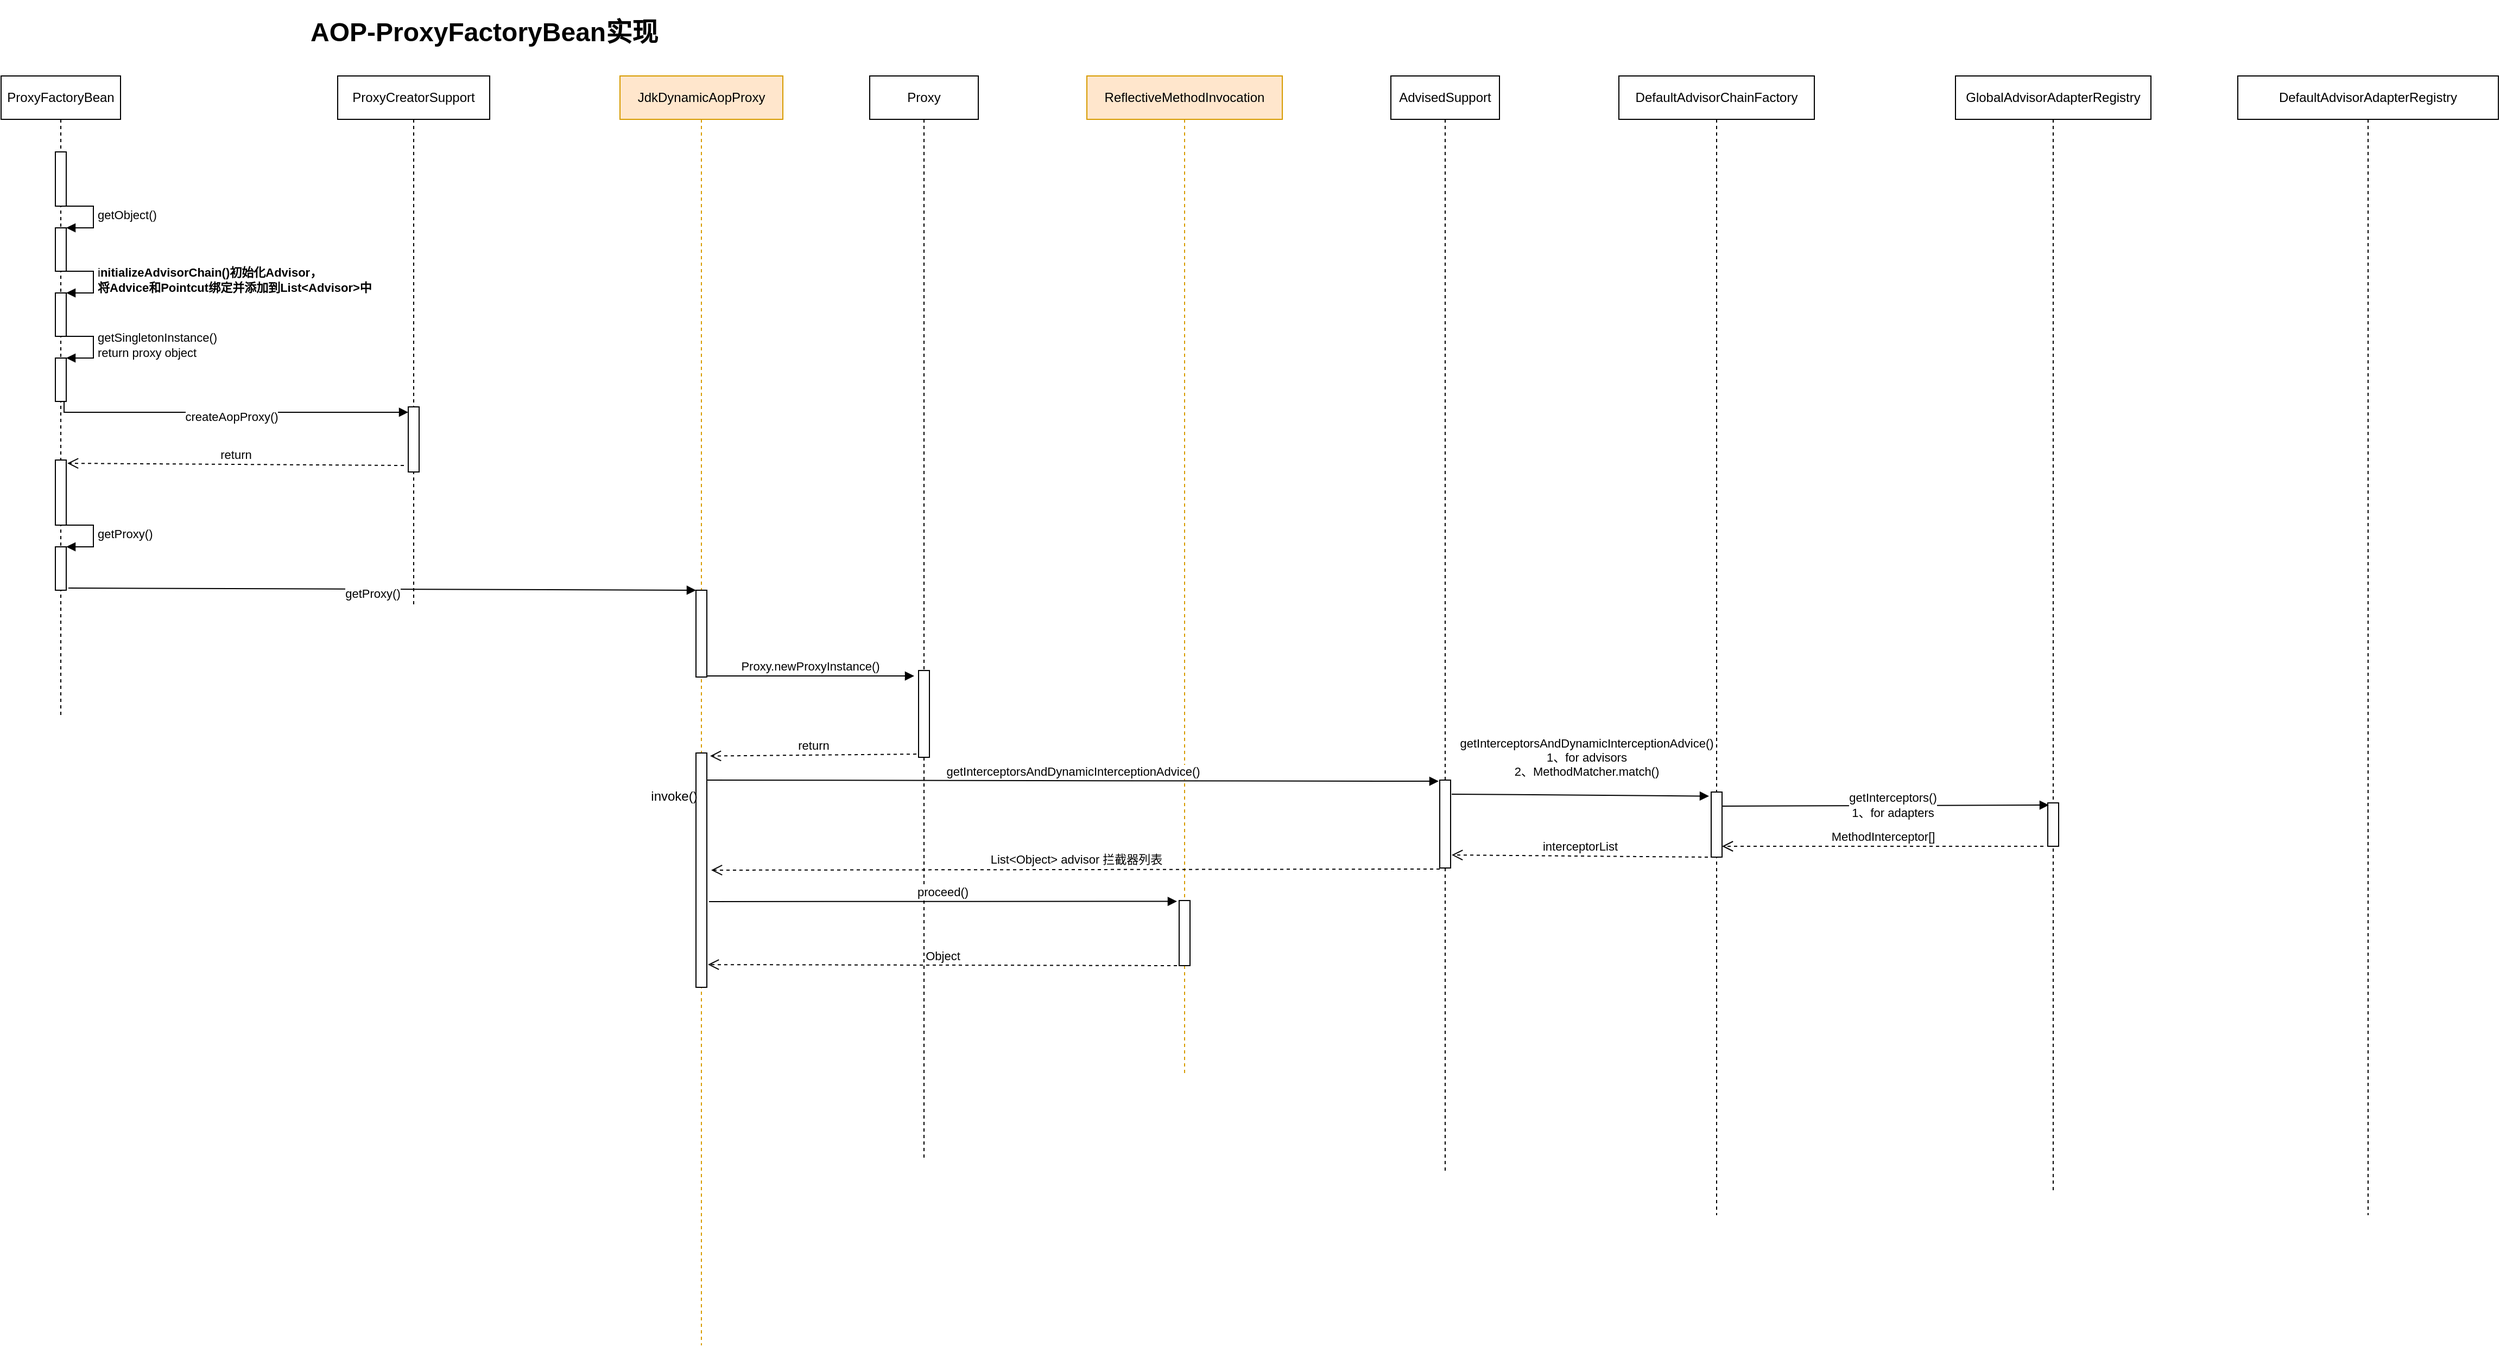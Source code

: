 <mxfile version="15.8.7" type="device" pages="5"><diagram id="RDEm2YxTnzNphb5fpSJT" name="AOP-ProxyFactoryBean实现"><mxGraphModel dx="946" dy="625" grid="1" gridSize="10" guides="1" tooltips="1" connect="1" arrows="1" fold="1" page="1" pageScale="1" pageWidth="827" pageHeight="1169" math="0" shadow="0"><root><mxCell id="0"/><mxCell id="1" parent="0"/><mxCell id="XSopaxBWkVZX8JmpCzsU-1" value="ProxyFactoryBean" style="shape=umlLifeline;perimeter=lifelinePerimeter;whiteSpace=wrap;html=1;container=1;collapsible=0;recursiveResize=0;outlineConnect=0;" vertex="1" parent="1"><mxGeometry x="40" y="70" width="110" height="590" as="geometry"/></mxCell><mxCell id="XSopaxBWkVZX8JmpCzsU-2" value="" style="html=1;points=[];perimeter=orthogonalPerimeter;" vertex="1" parent="XSopaxBWkVZX8JmpCzsU-1"><mxGeometry x="50" y="70" width="10" height="50" as="geometry"/></mxCell><mxCell id="XSopaxBWkVZX8JmpCzsU-3" value="" style="html=1;points=[];perimeter=orthogonalPerimeter;" vertex="1" parent="XSopaxBWkVZX8JmpCzsU-1"><mxGeometry x="50" y="140" width="10" height="40" as="geometry"/></mxCell><mxCell id="XSopaxBWkVZX8JmpCzsU-4" value="getObject()" style="edgeStyle=orthogonalEdgeStyle;html=1;align=left;spacingLeft=2;endArrow=block;rounded=0;entryX=1;entryY=0;" edge="1" parent="XSopaxBWkVZX8JmpCzsU-1" target="XSopaxBWkVZX8JmpCzsU-3"><mxGeometry relative="1" as="geometry"><mxPoint x="55" y="120" as="sourcePoint"/><Array as="points"><mxPoint x="85" y="120"/></Array></mxGeometry></mxCell><mxCell id="XSopaxBWkVZX8JmpCzsU-5" value="" style="html=1;points=[];perimeter=orthogonalPerimeter;" vertex="1" parent="XSopaxBWkVZX8JmpCzsU-1"><mxGeometry x="50" y="200" width="10" height="40" as="geometry"/></mxCell><mxCell id="XSopaxBWkVZX8JmpCzsU-6" value="i&lt;b&gt;nitializeAdvisorChain()初始化Advisor，&lt;br&gt;将Advice和Pointcut绑定并添加到List&amp;lt;Advisor&amp;gt;中&lt;/b&gt;" style="edgeStyle=orthogonalEdgeStyle;html=1;align=left;spacingLeft=2;endArrow=block;rounded=0;entryX=1;entryY=0;" edge="1" parent="XSopaxBWkVZX8JmpCzsU-1" target="XSopaxBWkVZX8JmpCzsU-5"><mxGeometry relative="1" as="geometry"><mxPoint x="55" y="180" as="sourcePoint"/><Array as="points"><mxPoint x="85" y="180"/></Array></mxGeometry></mxCell><mxCell id="XSopaxBWkVZX8JmpCzsU-7" value="" style="html=1;points=[];perimeter=orthogonalPerimeter;" vertex="1" parent="XSopaxBWkVZX8JmpCzsU-1"><mxGeometry x="50" y="260" width="10" height="40" as="geometry"/></mxCell><mxCell id="XSopaxBWkVZX8JmpCzsU-8" value="getSingletonInstance()&lt;br&gt;return proxy object" style="edgeStyle=orthogonalEdgeStyle;html=1;align=left;spacingLeft=2;endArrow=block;rounded=0;entryX=1;entryY=0;" edge="1" parent="XSopaxBWkVZX8JmpCzsU-1" target="XSopaxBWkVZX8JmpCzsU-7"><mxGeometry relative="1" as="geometry"><mxPoint x="55" y="240" as="sourcePoint"/><Array as="points"><mxPoint x="85" y="240"/></Array></mxGeometry></mxCell><mxCell id="XSopaxBWkVZX8JmpCzsU-9" value="" style="html=1;points=[];perimeter=orthogonalPerimeter;" vertex="1" parent="XSopaxBWkVZX8JmpCzsU-1"><mxGeometry x="50" y="354" width="10" height="60" as="geometry"/></mxCell><mxCell id="XSopaxBWkVZX8JmpCzsU-10" value="" style="html=1;points=[];perimeter=orthogonalPerimeter;" vertex="1" parent="XSopaxBWkVZX8JmpCzsU-1"><mxGeometry x="50" y="434" width="10" height="40" as="geometry"/></mxCell><mxCell id="XSopaxBWkVZX8JmpCzsU-11" value="getProxy()" style="edgeStyle=orthogonalEdgeStyle;html=1;align=left;spacingLeft=2;endArrow=block;rounded=0;entryX=1;entryY=0;" edge="1" parent="XSopaxBWkVZX8JmpCzsU-1" target="XSopaxBWkVZX8JmpCzsU-10"><mxGeometry relative="1" as="geometry"><mxPoint x="55" y="414" as="sourcePoint"/><Array as="points"><mxPoint x="85" y="414"/></Array></mxGeometry></mxCell><mxCell id="XSopaxBWkVZX8JmpCzsU-12" value="ProxyCreatorSupport" style="shape=umlLifeline;perimeter=lifelinePerimeter;whiteSpace=wrap;html=1;container=1;collapsible=0;recursiveResize=0;outlineConnect=0;" vertex="1" parent="1"><mxGeometry x="350" y="70" width="140" height="490" as="geometry"/></mxCell><mxCell id="XSopaxBWkVZX8JmpCzsU-13" value="" style="html=1;points=[];perimeter=orthogonalPerimeter;" vertex="1" parent="XSopaxBWkVZX8JmpCzsU-12"><mxGeometry x="65" y="305" width="10" height="60" as="geometry"/></mxCell><mxCell id="XSopaxBWkVZX8JmpCzsU-14" value="" style="endArrow=block;endFill=1;html=1;edgeStyle=orthogonalEdgeStyle;align=left;verticalAlign=top;rounded=0;exitX=0.8;exitY=1;exitDx=0;exitDy=0;exitPerimeter=0;entryX=0;entryY=0.083;entryDx=0;entryDy=0;entryPerimeter=0;" edge="1" parent="1" source="XSopaxBWkVZX8JmpCzsU-7" target="XSopaxBWkVZX8JmpCzsU-13"><mxGeometry x="-1" relative="1" as="geometry"><mxPoint x="150" y="370" as="sourcePoint"/><mxPoint x="310" y="370" as="targetPoint"/></mxGeometry></mxCell><mxCell id="XSopaxBWkVZX8JmpCzsU-15" value="createAopProxy()" style="edgeLabel;html=1;align=center;verticalAlign=middle;resizable=0;points=[];" vertex="1" connectable="0" parent="XSopaxBWkVZX8JmpCzsU-14"><mxGeometry x="0.003" y="-4" relative="1" as="geometry"><mxPoint as="offset"/></mxGeometry></mxCell><mxCell id="XSopaxBWkVZX8JmpCzsU-16" value="return" style="html=1;verticalAlign=bottom;endArrow=open;dashed=1;endSize=8;rounded=0;exitX=-0.4;exitY=0.9;exitDx=0;exitDy=0;exitPerimeter=0;entryX=1.1;entryY=0.05;entryDx=0;entryDy=0;entryPerimeter=0;" edge="1" parent="1" source="XSopaxBWkVZX8JmpCzsU-13" target="XSopaxBWkVZX8JmpCzsU-9"><mxGeometry relative="1" as="geometry"><mxPoint x="370" y="430" as="sourcePoint"/><mxPoint x="290" y="430" as="targetPoint"/></mxGeometry></mxCell><mxCell id="XSopaxBWkVZX8JmpCzsU-17" value="JdkDynamicAopProxy" style="shape=umlLifeline;perimeter=lifelinePerimeter;whiteSpace=wrap;html=1;container=1;collapsible=0;recursiveResize=0;outlineConnect=0;fillColor=#ffe6cc;strokeColor=#d79b00;" vertex="1" parent="1"><mxGeometry x="610" y="70" width="150" height="1170" as="geometry"/></mxCell><mxCell id="XSopaxBWkVZX8JmpCzsU-18" value="" style="html=1;points=[];perimeter=orthogonalPerimeter;" vertex="1" parent="XSopaxBWkVZX8JmpCzsU-17"><mxGeometry x="70" y="474" width="10" height="80" as="geometry"/></mxCell><mxCell id="XSopaxBWkVZX8JmpCzsU-19" value="Proxy.newProxyInstance()" style="html=1;verticalAlign=bottom;endArrow=block;rounded=0;startArrow=none;startFill=0;entryX=-0.4;entryY=0.063;entryDx=0;entryDy=0;entryPerimeter=0;" edge="1" parent="XSopaxBWkVZX8JmpCzsU-17" target="XSopaxBWkVZX8JmpCzsU-25"><mxGeometry width="80" relative="1" as="geometry"><mxPoint x="80" y="553" as="sourcePoint"/><mxPoint x="160" y="553" as="targetPoint"/></mxGeometry></mxCell><mxCell id="XSopaxBWkVZX8JmpCzsU-20" value="" style="html=1;points=[];perimeter=orthogonalPerimeter;" vertex="1" parent="XSopaxBWkVZX8JmpCzsU-17"><mxGeometry x="70" y="624" width="10" height="216" as="geometry"/></mxCell><mxCell id="XSopaxBWkVZX8JmpCzsU-21" value="invoke()" style="text;html=1;strokeColor=none;fillColor=none;align=center;verticalAlign=middle;whiteSpace=wrap;rounded=0;" vertex="1" parent="XSopaxBWkVZX8JmpCzsU-17"><mxGeometry x="20" y="649" width="60" height="30" as="geometry"/></mxCell><mxCell id="XSopaxBWkVZX8JmpCzsU-22" value="" style="html=1;verticalAlign=bottom;endArrow=block;entryX=0;entryY=0;rounded=0;exitX=1.2;exitY=0.95;exitDx=0;exitDy=0;exitPerimeter=0;" edge="1" parent="1" source="XSopaxBWkVZX8JmpCzsU-10" target="XSopaxBWkVZX8JmpCzsU-18"><mxGeometry relative="1" as="geometry"><mxPoint x="610" y="544" as="sourcePoint"/></mxGeometry></mxCell><mxCell id="XSopaxBWkVZX8JmpCzsU-23" value="getProxy()" style="edgeLabel;html=1;align=center;verticalAlign=middle;resizable=0;points=[];" vertex="1" connectable="0" parent="XSopaxBWkVZX8JmpCzsU-22"><mxGeometry x="-0.031" y="-4" relative="1" as="geometry"><mxPoint as="offset"/></mxGeometry></mxCell><mxCell id="XSopaxBWkVZX8JmpCzsU-24" value="Proxy" style="shape=umlLifeline;perimeter=lifelinePerimeter;whiteSpace=wrap;html=1;container=1;collapsible=0;recursiveResize=0;outlineConnect=0;" vertex="1" parent="1"><mxGeometry x="840" y="70" width="100" height="1000" as="geometry"/></mxCell><mxCell id="XSopaxBWkVZX8JmpCzsU-25" value="" style="html=1;points=[];perimeter=orthogonalPerimeter;" vertex="1" parent="XSopaxBWkVZX8JmpCzsU-24"><mxGeometry x="45" y="548" width="10" height="80" as="geometry"/></mxCell><mxCell id="XSopaxBWkVZX8JmpCzsU-26" value="return" style="html=1;verticalAlign=bottom;endArrow=open;dashed=1;endSize=8;rounded=0;exitX=-0.2;exitY=0.963;exitDx=0;exitDy=0;exitPerimeter=0;entryX=1.3;entryY=0.013;entryDx=0;entryDy=0;entryPerimeter=0;" edge="1" parent="1" source="XSopaxBWkVZX8JmpCzsU-25" target="XSopaxBWkVZX8JmpCzsU-20"><mxGeometry relative="1" as="geometry"><mxPoint x="850" y="698" as="sourcePoint"/><mxPoint x="770" y="698" as="targetPoint"/></mxGeometry></mxCell><mxCell id="XSopaxBWkVZX8JmpCzsU-27" value="ReflectiveMethodInvocation" style="shape=umlLifeline;perimeter=lifelinePerimeter;whiteSpace=wrap;html=1;container=1;collapsible=0;recursiveResize=0;outlineConnect=0;fillColor=#ffe6cc;strokeColor=#d79b00;" vertex="1" parent="1"><mxGeometry x="1040" y="70" width="180" height="920" as="geometry"/></mxCell><mxCell id="XSopaxBWkVZX8JmpCzsU-28" value="" style="html=1;points=[];perimeter=orthogonalPerimeter;" vertex="1" parent="XSopaxBWkVZX8JmpCzsU-27"><mxGeometry x="85" y="760" width="10" height="60" as="geometry"/></mxCell><mxCell id="XSopaxBWkVZX8JmpCzsU-29" value="AdvisedSupport" style="shape=umlLifeline;perimeter=lifelinePerimeter;whiteSpace=wrap;html=1;container=1;collapsible=0;recursiveResize=0;outlineConnect=0;" vertex="1" parent="1"><mxGeometry x="1320" y="70" width="100" height="1010" as="geometry"/></mxCell><mxCell id="XSopaxBWkVZX8JmpCzsU-30" value="" style="html=1;points=[];perimeter=orthogonalPerimeter;" vertex="1" parent="XSopaxBWkVZX8JmpCzsU-29"><mxGeometry x="45" y="649" width="10" height="81" as="geometry"/></mxCell><mxCell id="XSopaxBWkVZX8JmpCzsU-31" value="getInterceptorsAndDynamicInterceptionAdvice()" style="html=1;verticalAlign=bottom;startArrow=none;startFill=0;endArrow=block;startSize=8;rounded=0;exitX=1;exitY=0;exitDx=0;exitDy=0;entryX=-0.1;entryY=0.013;entryDx=0;entryDy=0;entryPerimeter=0;" edge="1" parent="1" source="XSopaxBWkVZX8JmpCzsU-21" target="XSopaxBWkVZX8JmpCzsU-30"><mxGeometry width="60" relative="1" as="geometry"><mxPoint x="1000" y="690" as="sourcePoint"/><mxPoint x="1110" y="640" as="targetPoint"/></mxGeometry></mxCell><mxCell id="XSopaxBWkVZX8JmpCzsU-32" value="DefaultAdvisorChainFactory" style="shape=umlLifeline;perimeter=lifelinePerimeter;whiteSpace=wrap;html=1;container=1;collapsible=0;recursiveResize=0;outlineConnect=0;" vertex="1" parent="1"><mxGeometry x="1530" y="70" width="180" height="1050" as="geometry"/></mxCell><mxCell id="XSopaxBWkVZX8JmpCzsU-33" value="" style="html=1;points=[];perimeter=orthogonalPerimeter;" vertex="1" parent="XSopaxBWkVZX8JmpCzsU-32"><mxGeometry x="85" y="660" width="10" height="60" as="geometry"/></mxCell><mxCell id="XSopaxBWkVZX8JmpCzsU-34" value="" style="html=1;verticalAlign=bottom;startArrow=none;startFill=0;endArrow=block;startSize=8;rounded=0;entryX=-0.2;entryY=0.063;entryDx=0;entryDy=0;entryPerimeter=0;exitX=1.1;exitY=0.16;exitDx=0;exitDy=0;exitPerimeter=0;" edge="1" parent="1" source="XSopaxBWkVZX8JmpCzsU-30" target="XSopaxBWkVZX8JmpCzsU-33"><mxGeometry width="60" relative="1" as="geometry"><mxPoint x="1440" y="730" as="sourcePoint"/><mxPoint x="1470" y="800" as="targetPoint"/></mxGeometry></mxCell><mxCell id="XSopaxBWkVZX8JmpCzsU-35" value="getInterceptorsAndDynamicInterceptionAdvice()&lt;br&gt;1、for advisors&lt;br&gt;2、MethodMatcher.match()" style="edgeLabel;html=1;align=center;verticalAlign=middle;resizable=0;points=[];" vertex="1" connectable="0" parent="XSopaxBWkVZX8JmpCzsU-34"><mxGeometry x="0.011" y="2" relative="1" as="geometry"><mxPoint x="4" y="-33" as="offset"/></mxGeometry></mxCell><mxCell id="XSopaxBWkVZX8JmpCzsU-36" value="GlobalAdvisorAdapterRegistry" style="shape=umlLifeline;perimeter=lifelinePerimeter;whiteSpace=wrap;html=1;container=1;collapsible=0;recursiveResize=0;outlineConnect=0;" vertex="1" parent="1"><mxGeometry x="1840" y="70" width="180" height="1030" as="geometry"/></mxCell><mxCell id="XSopaxBWkVZX8JmpCzsU-37" value="" style="html=1;points=[];perimeter=orthogonalPerimeter;" vertex="1" parent="XSopaxBWkVZX8JmpCzsU-36"><mxGeometry x="85" y="670" width="10" height="40" as="geometry"/></mxCell><mxCell id="XSopaxBWkVZX8JmpCzsU-38" value="" style="html=1;verticalAlign=bottom;startArrow=none;startFill=0;endArrow=block;startSize=8;rounded=0;exitX=1;exitY=0.217;exitDx=0;exitDy=0;exitPerimeter=0;entryX=0.1;entryY=0.05;entryDx=0;entryDy=0;entryPerimeter=0;" edge="1" parent="1" source="XSopaxBWkVZX8JmpCzsU-33" target="XSopaxBWkVZX8JmpCzsU-37"><mxGeometry width="60" relative="1" as="geometry"><mxPoint x="1540" y="920" as="sourcePoint"/><mxPoint x="1710" y="910" as="targetPoint"/></mxGeometry></mxCell><mxCell id="XSopaxBWkVZX8JmpCzsU-39" value="getInterceptors()&lt;br&gt;1、for adapters" style="edgeLabel;html=1;align=center;verticalAlign=middle;resizable=0;points=[];" vertex="1" connectable="0" parent="XSopaxBWkVZX8JmpCzsU-38"><mxGeometry x="0.043" y="1" relative="1" as="geometry"><mxPoint as="offset"/></mxGeometry></mxCell><mxCell id="XSopaxBWkVZX8JmpCzsU-40" value="DefaultAdvisorAdapterRegistry" style="shape=umlLifeline;perimeter=lifelinePerimeter;whiteSpace=wrap;html=1;container=1;collapsible=0;recursiveResize=0;outlineConnect=0;" vertex="1" parent="1"><mxGeometry x="2100" y="70" width="240" height="1050" as="geometry"/></mxCell><mxCell id="XSopaxBWkVZX8JmpCzsU-41" value="List&amp;lt;Object&amp;gt; advisor 拦截器列表" style="html=1;verticalAlign=bottom;endArrow=open;dashed=1;endSize=8;rounded=0;exitX=0;exitY=1.012;exitDx=0;exitDy=0;exitPerimeter=0;entryX=1.4;entryY=0.5;entryDx=0;entryDy=0;entryPerimeter=0;" edge="1" parent="1" source="XSopaxBWkVZX8JmpCzsU-30" target="XSopaxBWkVZX8JmpCzsU-20"><mxGeometry relative="1" as="geometry"><mxPoint x="1281" y="800" as="sourcePoint"/><mxPoint x="1201" y="800" as="targetPoint"/></mxGeometry></mxCell><mxCell id="XSopaxBWkVZX8JmpCzsU-42" value="interceptorList" style="html=1;verticalAlign=bottom;endArrow=open;dashed=1;endSize=8;rounded=0;exitX=-0.3;exitY=1;exitDx=0;exitDy=0;exitPerimeter=0;entryX=1.1;entryY=0.852;entryDx=0;entryDy=0;entryPerimeter=0;" edge="1" parent="1" source="XSopaxBWkVZX8JmpCzsU-33" target="XSopaxBWkVZX8JmpCzsU-30"><mxGeometry relative="1" as="geometry"><mxPoint x="1570" y="780" as="sourcePoint"/><mxPoint x="1490" y="780" as="targetPoint"/></mxGeometry></mxCell><mxCell id="XSopaxBWkVZX8JmpCzsU-43" value="MethodInterceptor[]" style="html=1;verticalAlign=bottom;endArrow=open;dashed=1;endSize=8;rounded=0;exitX=-0.4;exitY=1;exitDx=0;exitDy=0;exitPerimeter=0;" edge="1" parent="1" source="XSopaxBWkVZX8JmpCzsU-37" target="XSopaxBWkVZX8JmpCzsU-33"><mxGeometry relative="1" as="geometry"><mxPoint x="1870" y="820" as="sourcePoint"/><mxPoint x="1790" y="820" as="targetPoint"/></mxGeometry></mxCell><mxCell id="XSopaxBWkVZX8JmpCzsU-44" value="proceed()" style="html=1;verticalAlign=bottom;startArrow=none;startFill=0;endArrow=block;startSize=8;rounded=0;exitX=1.2;exitY=0.634;exitDx=0;exitDy=0;exitPerimeter=0;entryX=-0.2;entryY=0.013;entryDx=0;entryDy=0;entryPerimeter=0;" edge="1" parent="1" source="XSopaxBWkVZX8JmpCzsU-20" target="XSopaxBWkVZX8JmpCzsU-28"><mxGeometry width="60" relative="1" as="geometry"><mxPoint x="750" y="870" as="sourcePoint"/><mxPoint x="810" y="870" as="targetPoint"/></mxGeometry></mxCell><mxCell id="XSopaxBWkVZX8JmpCzsU-45" value="Object" style="html=1;verticalAlign=bottom;endArrow=open;dashed=1;endSize=8;rounded=0;exitX=-0.2;exitY=1;exitDx=0;exitDy=0;exitPerimeter=0;entryX=1.1;entryY=0.903;entryDx=0;entryDy=0;entryPerimeter=0;" edge="1" parent="1" source="XSopaxBWkVZX8JmpCzsU-28" target="XSopaxBWkVZX8JmpCzsU-20"><mxGeometry relative="1" as="geometry"><mxPoint x="980" y="850" as="sourcePoint"/><mxPoint x="900" y="850" as="targetPoint"/></mxGeometry></mxCell><mxCell id="XSopaxBWkVZX8JmpCzsU-46" value="&lt;h1&gt;AOP-ProxyFactoryBean实现&lt;br&gt;&lt;/h1&gt;" style="text;html=1;strokeColor=none;fillColor=none;spacing=5;spacingTop=-20;whiteSpace=wrap;overflow=hidden;rounded=0;" vertex="1" parent="1"><mxGeometry x="320" y="10" width="340" height="50" as="geometry"/></mxCell></root></mxGraphModel></diagram><diagram id="FgurQfTGf3Vufx-IfDJY" name="Advice&amp;Interceptor"><mxGraphModel dx="946" dy="625" grid="1" gridSize="10" guides="1" tooltips="1" connect="1" arrows="1" fold="1" page="1" pageScale="1" pageWidth="827" pageHeight="1169" math="0" shadow="0"><root><mxCell id="zbpSLKpGUJ9iZ1YRTUFJ-0"/><mxCell id="zbpSLKpGUJ9iZ1YRTUFJ-1" parent="zbpSLKpGUJ9iZ1YRTUFJ-0"/><mxCell id="zbpSLKpGUJ9iZ1YRTUFJ-2" value="«interface»&lt;br&gt;&lt;b&gt;Advice&lt;/b&gt;" style="html=1;" vertex="1" parent="zbpSLKpGUJ9iZ1YRTUFJ-1"><mxGeometry x="359" y="40" width="110" height="50" as="geometry"/></mxCell><mxCell id="zbpSLKpGUJ9iZ1YRTUFJ-3" value="" style="edgeStyle=orthogonalEdgeStyle;rounded=0;orthogonalLoop=1;jettySize=auto;html=1;endArrow=blockThin;endFill=1;" edge="1" parent="zbpSLKpGUJ9iZ1YRTUFJ-1" source="zbpSLKpGUJ9iZ1YRTUFJ-4" target="zbpSLKpGUJ9iZ1YRTUFJ-2"><mxGeometry relative="1" as="geometry"/></mxCell><mxCell id="zbpSLKpGUJ9iZ1YRTUFJ-4" value="«interface»&lt;br&gt;&lt;b&gt;Interceptor&lt;/b&gt;" style="html=1;" vertex="1" parent="zbpSLKpGUJ9iZ1YRTUFJ-1"><mxGeometry x="359" y="150" width="110" height="50" as="geometry"/></mxCell><mxCell id="zbpSLKpGUJ9iZ1YRTUFJ-5" value="" style="edgeStyle=orthogonalEdgeStyle;rounded=0;orthogonalLoop=1;jettySize=auto;html=1;endArrow=blockThin;endFill=1;" edge="1" parent="zbpSLKpGUJ9iZ1YRTUFJ-1" source="zbpSLKpGUJ9iZ1YRTUFJ-6" target="zbpSLKpGUJ9iZ1YRTUFJ-4"><mxGeometry relative="1" as="geometry"/></mxCell><mxCell id="zbpSLKpGUJ9iZ1YRTUFJ-6" value="«interface»&lt;br&gt;&lt;b&gt;MethodInterceptor&lt;/b&gt;" style="html=1;" vertex="1" parent="zbpSLKpGUJ9iZ1YRTUFJ-1"><mxGeometry x="359" y="240" width="110" height="50" as="geometry"/></mxCell><mxCell id="zbpSLKpGUJ9iZ1YRTUFJ-7" style="edgeStyle=orthogonalEdgeStyle;rounded=0;orthogonalLoop=1;jettySize=auto;html=1;entryX=0;entryY=0.5;entryDx=0;entryDy=0;endArrow=blockThin;endFill=1;" edge="1" parent="zbpSLKpGUJ9iZ1YRTUFJ-1" source="zbpSLKpGUJ9iZ1YRTUFJ-8" target="zbpSLKpGUJ9iZ1YRTUFJ-6"><mxGeometry relative="1" as="geometry"/></mxCell><mxCell id="zbpSLKpGUJ9iZ1YRTUFJ-8" value="&lt;p style=&quot;margin: 0px ; margin-top: 4px ; text-align: center&quot;&gt;&lt;b&gt;MethodBeforeAdviceInterceptor&lt;/b&gt;&lt;br&gt;&lt;/p&gt;&lt;hr size=&quot;1&quot;&gt;&lt;div style=&quot;height: 2px&quot;&gt;&lt;/div&gt;" style="verticalAlign=top;align=left;overflow=fill;fontSize=12;fontFamily=Helvetica;html=1;" vertex="1" parent="zbpSLKpGUJ9iZ1YRTUFJ-1"><mxGeometry x="100" y="360" width="200" height="60" as="geometry"/></mxCell><mxCell id="zbpSLKpGUJ9iZ1YRTUFJ-9" value="" style="edgeStyle=orthogonalEdgeStyle;rounded=0;orthogonalLoop=1;jettySize=auto;html=1;endArrow=blockThin;endFill=1;" edge="1" parent="zbpSLKpGUJ9iZ1YRTUFJ-1" source="zbpSLKpGUJ9iZ1YRTUFJ-10" target="zbpSLKpGUJ9iZ1YRTUFJ-6"><mxGeometry relative="1" as="geometry"/></mxCell><mxCell id="zbpSLKpGUJ9iZ1YRTUFJ-10" value="&lt;p style=&quot;margin: 0px ; margin-top: 4px ; text-align: center&quot;&gt;&lt;b&gt;AfterReturningAdviceInterceptor&lt;/b&gt;&lt;br&gt;&lt;/p&gt;&lt;hr size=&quot;1&quot;&gt;&lt;div style=&quot;height: 2px&quot;&gt;&lt;/div&gt;" style="verticalAlign=top;align=left;overflow=fill;fontSize=12;fontFamily=Helvetica;html=1;" vertex="1" parent="zbpSLKpGUJ9iZ1YRTUFJ-1"><mxGeometry x="359" y="360" width="210" height="60" as="geometry"/></mxCell><mxCell id="zbpSLKpGUJ9iZ1YRTUFJ-11" style="edgeStyle=orthogonalEdgeStyle;rounded=0;orthogonalLoop=1;jettySize=auto;html=1;entryX=1;entryY=0.5;entryDx=0;entryDy=0;endArrow=blockThin;endFill=1;" edge="1" parent="zbpSLKpGUJ9iZ1YRTUFJ-1" source="zbpSLKpGUJ9iZ1YRTUFJ-12" target="zbpSLKpGUJ9iZ1YRTUFJ-6"><mxGeometry relative="1" as="geometry"><Array as="points"><mxPoint x="705" y="265"/></Array></mxGeometry></mxCell><mxCell id="zbpSLKpGUJ9iZ1YRTUFJ-12" value="&lt;p style=&quot;margin: 0px ; margin-top: 4px ; text-align: center&quot;&gt;&lt;b&gt;ThrowsAdviceInterceptor&lt;/b&gt;&lt;br&gt;&lt;/p&gt;&lt;hr size=&quot;1&quot;&gt;&lt;div style=&quot;height: 2px&quot;&gt;&lt;/div&gt;" style="verticalAlign=top;align=left;overflow=fill;fontSize=12;fontFamily=Helvetica;html=1;" vertex="1" parent="zbpSLKpGUJ9iZ1YRTUFJ-1"><mxGeometry x="620" y="360" width="170" height="60" as="geometry"/></mxCell><mxCell id="zbpSLKpGUJ9iZ1YRTUFJ-13" value="Advice、&#10;Advisor、&#10;Advised" style="text;align=center;fontStyle=1;verticalAlign=middle;spacingLeft=3;spacingRight=3;strokeColor=none;rotatable=0;points=[[0,0.5],[1,0.5]];portConstraint=eastwest;" vertex="1" parent="zbpSLKpGUJ9iZ1YRTUFJ-1"><mxGeometry x="90" y="130" width="80" height="26" as="geometry"/></mxCell><mxCell id="zbpSLKpGUJ9iZ1YRTUFJ-14" value="Advised能获取到Advisor&lt;br&gt;Advice和Point注册到Advisor" style="text;html=1;align=center;verticalAlign=middle;resizable=0;points=[];autosize=1;strokeColor=none;fillColor=none;" vertex="1" parent="zbpSLKpGUJ9iZ1YRTUFJ-1"><mxGeometry x="5" y="205" width="170" height="30" as="geometry"/></mxCell></root></mxGraphModel></diagram><diagram id="QPEKmozcv09jf0rsbIi9" name="Advice"><mxGraphModel dx="946" dy="625" grid="1" gridSize="10" guides="1" tooltips="1" connect="1" arrows="1" fold="1" page="1" pageScale="1" pageWidth="827" pageHeight="1169" math="0" shadow="0"><root><mxCell id="79ENGb_ZRzunBAE3yKA3-0"/><mxCell id="79ENGb_ZRzunBAE3yKA3-1" parent="79ENGb_ZRzunBAE3yKA3-0"/><mxCell id="79ENGb_ZRzunBAE3yKA3-2" value="«interface»&lt;br&gt;&lt;b&gt;Advice&lt;/b&gt;" style="html=1;" vertex="1" parent="79ENGb_ZRzunBAE3yKA3-1"><mxGeometry x="359" y="30" width="110" height="50" as="geometry"/></mxCell><mxCell id="79ENGb_ZRzunBAE3yKA3-3" style="edgeStyle=orthogonalEdgeStyle;rounded=0;orthogonalLoop=1;jettySize=auto;html=1;entryX=0;entryY=0.5;entryDx=0;entryDy=0;endArrow=blockThin;endFill=1;" edge="1" parent="79ENGb_ZRzunBAE3yKA3-1" source="79ENGb_ZRzunBAE3yKA3-4" target="79ENGb_ZRzunBAE3yKA3-2"><mxGeometry relative="1" as="geometry"/></mxCell><mxCell id="79ENGb_ZRzunBAE3yKA3-4" value="«interface»&lt;br&gt;&lt;b&gt;BeforeAdvice&lt;/b&gt;" style="html=1;" vertex="1" parent="79ENGb_ZRzunBAE3yKA3-1"><mxGeometry x="160" y="120" width="110" height="50" as="geometry"/></mxCell><mxCell id="79ENGb_ZRzunBAE3yKA3-5" value="" style="edgeStyle=orthogonalEdgeStyle;rounded=0;orthogonalLoop=1;jettySize=auto;html=1;endArrow=blockThin;endFill=1;" edge="1" parent="79ENGb_ZRzunBAE3yKA3-1" source="79ENGb_ZRzunBAE3yKA3-6" target="79ENGb_ZRzunBAE3yKA3-2"><mxGeometry relative="1" as="geometry"/></mxCell><mxCell id="79ENGb_ZRzunBAE3yKA3-6" value="«interface»&lt;br&gt;&lt;b&gt;AfterAdvice&lt;/b&gt;" style="html=1;" vertex="1" parent="79ENGb_ZRzunBAE3yKA3-1"><mxGeometry x="339" y="120" width="110" height="50" as="geometry"/></mxCell><mxCell id="79ENGb_ZRzunBAE3yKA3-7" value="" style="edgeStyle=orthogonalEdgeStyle;rounded=0;orthogonalLoop=1;jettySize=auto;html=1;endArrow=blockThin;endFill=1;" edge="1" parent="79ENGb_ZRzunBAE3yKA3-1" source="79ENGb_ZRzunBAE3yKA3-8" target="79ENGb_ZRzunBAE3yKA3-6"><mxGeometry relative="1" as="geometry"/></mxCell><mxCell id="79ENGb_ZRzunBAE3yKA3-8" value="«interface»&lt;br&gt;&lt;b&gt;AfterReturningAdvice&lt;/b&gt;" style="html=1;" vertex="1" parent="79ENGb_ZRzunBAE3yKA3-1"><mxGeometry x="319" y="220" width="150" height="50" as="geometry"/></mxCell><mxCell id="79ENGb_ZRzunBAE3yKA3-9" value="" style="edgeStyle=orthogonalEdgeStyle;rounded=0;orthogonalLoop=1;jettySize=auto;html=1;endArrow=blockThin;endFill=1;" edge="1" parent="79ENGb_ZRzunBAE3yKA3-1" source="79ENGb_ZRzunBAE3yKA3-10" target="79ENGb_ZRzunBAE3yKA3-4"><mxGeometry relative="1" as="geometry"/></mxCell><mxCell id="79ENGb_ZRzunBAE3yKA3-10" value="«interface»&lt;br&gt;&lt;b&gt;MethodBeforeAdvice&lt;/b&gt;" style="html=1;" vertex="1" parent="79ENGb_ZRzunBAE3yKA3-1"><mxGeometry x="145" y="220" width="140" height="50" as="geometry"/></mxCell><mxCell id="79ENGb_ZRzunBAE3yKA3-11" style="edgeStyle=orthogonalEdgeStyle;rounded=0;orthogonalLoop=1;jettySize=auto;html=1;entryX=1;entryY=0.5;entryDx=0;entryDy=0;endArrow=blockThin;endFill=1;" edge="1" parent="79ENGb_ZRzunBAE3yKA3-1" source="79ENGb_ZRzunBAE3yKA3-12" target="79ENGb_ZRzunBAE3yKA3-6"><mxGeometry relative="1" as="geometry"/></mxCell><mxCell id="79ENGb_ZRzunBAE3yKA3-12" value="«interface»&lt;br&gt;&lt;b&gt;ThrowsAdvice&lt;/b&gt;" style="html=1;" vertex="1" parent="79ENGb_ZRzunBAE3yKA3-1"><mxGeometry x="500" y="220" width="110" height="50" as="geometry"/></mxCell><mxCell id="79ENGb_ZRzunBAE3yKA3-13" style="edgeStyle=orthogonalEdgeStyle;rounded=0;orthogonalLoop=1;jettySize=auto;html=1;entryX=1;entryY=0.5;entryDx=0;entryDy=0;endArrow=blockThin;endFill=1;" edge="1" parent="79ENGb_ZRzunBAE3yKA3-1" source="79ENGb_ZRzunBAE3yKA3-14" target="79ENGb_ZRzunBAE3yKA3-2"><mxGeometry relative="1" as="geometry"/></mxCell><mxCell id="79ENGb_ZRzunBAE3yKA3-14" value="«interface»&lt;br&gt;&lt;b&gt;DynamicIntroductionAdvice&lt;/b&gt;" style="html=1;" vertex="1" parent="79ENGb_ZRzunBAE3yKA3-1"><mxGeometry x="540" y="120" width="170" height="50" as="geometry"/></mxCell><mxCell id="79ENGb_ZRzunBAE3yKA3-15" style="edgeStyle=orthogonalEdgeStyle;rounded=0;orthogonalLoop=1;jettySize=auto;html=1;entryX=0;entryY=0.25;entryDx=0;entryDy=0;endArrow=blockThin;endFill=1;" edge="1" parent="79ENGb_ZRzunBAE3yKA3-1" source="79ENGb_ZRzunBAE3yKA3-16" target="79ENGb_ZRzunBAE3yKA3-2"><mxGeometry relative="1" as="geometry"/></mxCell><mxCell id="79ENGb_ZRzunBAE3yKA3-16" value="«interface»&lt;br&gt;&lt;b&gt;Interceptor&lt;/b&gt;" style="html=1;" vertex="1" parent="79ENGb_ZRzunBAE3yKA3-1"><mxGeometry x="90" y="30" width="110" height="50" as="geometry"/></mxCell></root></mxGraphModel></diagram><diagram id="sFxH8FPWSB3TLx4Kb8Uh" name="Pointcut&amp;MethodMatcher"><mxGraphModel dx="946" dy="625" grid="1" gridSize="10" guides="1" tooltips="1" connect="1" arrows="1" fold="1" page="1" pageScale="1" pageWidth="827" pageHeight="1169" math="0" shadow="0"><root><mxCell id="tNOfOoTN7MEUxplYw4OD-0"/><mxCell id="tNOfOoTN7MEUxplYw4OD-1" parent="tNOfOoTN7MEUxplYw4OD-0"/><mxCell id="tNOfOoTN7MEUxplYw4OD-2" value="«interface»&lt;br&gt;&lt;b&gt;Pointcut&lt;/b&gt;" style="html=1;" vertex="1" parent="tNOfOoTN7MEUxplYw4OD-1"><mxGeometry x="359" y="90" width="110" height="50" as="geometry"/></mxCell><mxCell id="tNOfOoTN7MEUxplYw4OD-3" value="Pointcut决定Advice通知应&lt;br&gt;该作用于哪个连接点" style="text;html=1;align=center;verticalAlign=middle;resizable=0;points=[];autosize=1;strokeColor=none;fillColor=none;" vertex="1" parent="tNOfOoTN7MEUxplYw4OD-1"><mxGeometry x="490" y="100" width="150" height="30" as="geometry"/></mxCell><mxCell id="tNOfOoTN7MEUxplYw4OD-4" value="" style="edgeStyle=orthogonalEdgeStyle;rounded=0;orthogonalLoop=1;jettySize=auto;html=1;" edge="1" parent="tNOfOoTN7MEUxplYw4OD-1" source="tNOfOoTN7MEUxplYw4OD-5" target="tNOfOoTN7MEUxplYw4OD-2"><mxGeometry relative="1" as="geometry"/></mxCell><mxCell id="tNOfOoTN7MEUxplYw4OD-5" value="«interface»&lt;br&gt;&lt;b&gt;ExpressionPointcut&lt;/b&gt;" style="html=1;" vertex="1" parent="tNOfOoTN7MEUxplYw4OD-1"><mxGeometry x="359" y="180" width="110" height="50" as="geometry"/></mxCell><mxCell id="tNOfOoTN7MEUxplYw4OD-6" style="edgeStyle=orthogonalEdgeStyle;rounded=0;orthogonalLoop=1;jettySize=auto;html=1;entryX=0;entryY=0.5;entryDx=0;entryDy=0;" edge="1" parent="tNOfOoTN7MEUxplYw4OD-1" source="tNOfOoTN7MEUxplYw4OD-7" target="tNOfOoTN7MEUxplYw4OD-2"><mxGeometry relative="1" as="geometry"/></mxCell><mxCell id="tNOfOoTN7MEUxplYw4OD-7" value="&lt;p style=&quot;margin: 0px ; margin-top: 4px ; text-align: center&quot;&gt;&lt;b&gt;TruePointcut&lt;/b&gt;&lt;br&gt;&lt;/p&gt;&lt;hr size=&quot;1&quot;&gt;&lt;div style=&quot;height: 2px&quot;&gt;&lt;/div&gt;" style="verticalAlign=top;align=left;overflow=fill;fontSize=12;fontFamily=Helvetica;html=1;" vertex="1" parent="tNOfOoTN7MEUxplYw4OD-1"><mxGeometry x="160" y="180" width="140" height="60" as="geometry"/></mxCell><mxCell id="tNOfOoTN7MEUxplYw4OD-8" value="«interface»&lt;br&gt;&lt;b&gt;MethodMatcher&lt;/b&gt;" style="html=1;" vertex="1" parent="tNOfOoTN7MEUxplYw4OD-1"><mxGeometry x="909" y="90" width="110" height="50" as="geometry"/></mxCell><mxCell id="tNOfOoTN7MEUxplYw4OD-9" style="edgeStyle=orthogonalEdgeStyle;rounded=0;orthogonalLoop=1;jettySize=auto;html=1;entryX=0;entryY=0.5;entryDx=0;entryDy=0;" edge="1" parent="tNOfOoTN7MEUxplYw4OD-1" source="tNOfOoTN7MEUxplYw4OD-10" target="tNOfOoTN7MEUxplYw4OD-8"><mxGeometry relative="1" as="geometry"><Array as="points"><mxPoint x="800" y="115"/></Array></mxGeometry></mxCell><mxCell id="tNOfOoTN7MEUxplYw4OD-10" value="&lt;p style=&quot;margin: 0px ; margin-top: 4px ; text-align: center&quot;&gt;&lt;b&gt;TrueMethodMatcher&lt;/b&gt;&lt;br&gt;&lt;/p&gt;&lt;hr size=&quot;1&quot;&gt;&lt;div style=&quot;height: 2px&quot;&gt;&lt;/div&gt;" style="verticalAlign=top;align=left;overflow=fill;fontSize=12;fontFamily=Helvetica;html=1;" vertex="1" parent="tNOfOoTN7MEUxplYw4OD-1"><mxGeometry x="730" y="200" width="140" height="60" as="geometry"/></mxCell><mxCell id="tNOfOoTN7MEUxplYw4OD-11" style="edgeStyle=orthogonalEdgeStyle;rounded=0;orthogonalLoop=1;jettySize=auto;html=1;entryX=0.5;entryY=1;entryDx=0;entryDy=0;" edge="1" parent="tNOfOoTN7MEUxplYw4OD-1" source="tNOfOoTN7MEUxplYw4OD-12" target="tNOfOoTN7MEUxplYw4OD-8"><mxGeometry relative="1" as="geometry"/></mxCell><mxCell id="tNOfOoTN7MEUxplYw4OD-12" value="&lt;p style=&quot;margin: 0px ; margin-top: 4px ; text-align: center&quot;&gt;&lt;b&gt;StaticMethodMatcher&lt;/b&gt;&lt;br&gt;&lt;/p&gt;&lt;hr size=&quot;1&quot;&gt;&lt;div style=&quot;height: 2px&quot;&gt;&lt;/div&gt;" style="verticalAlign=top;align=left;overflow=fill;fontSize=12;fontFamily=Helvetica;html=1;" vertex="1" parent="tNOfOoTN7MEUxplYw4OD-1"><mxGeometry x="909" y="200" width="140" height="60" as="geometry"/></mxCell></root></mxGraphModel></diagram><diagram id="1D-JnR1lDJoalJfmmQyP" name="Advisor"><mxGraphModel dx="946" dy="625" grid="1" gridSize="10" guides="1" tooltips="1" connect="1" arrows="1" fold="1" page="1" pageScale="1" pageWidth="827" pageHeight="1169" math="0" shadow="0"><root><mxCell id="GaNMkghv9qd9RXmYY6s6-0"/><mxCell id="GaNMkghv9qd9RXmYY6s6-1" parent="GaNMkghv9qd9RXmYY6s6-0"/><mxCell id="GaNMkghv9qd9RXmYY6s6-2" value="«interface»&lt;br&gt;&lt;b&gt;Advisor&lt;/b&gt;" style="html=1;" vertex="1" parent="GaNMkghv9qd9RXmYY6s6-1"><mxGeometry x="359" y="70" width="110" height="50" as="geometry"/></mxCell><mxCell id="GaNMkghv9qd9RXmYY6s6-3" value="" style="edgeStyle=orthogonalEdgeStyle;rounded=0;orthogonalLoop=1;jettySize=auto;html=1;" edge="1" parent="GaNMkghv9qd9RXmYY6s6-1" source="GaNMkghv9qd9RXmYY6s6-4" target="GaNMkghv9qd9RXmYY6s6-2"><mxGeometry relative="1" as="geometry"/></mxCell><mxCell id="GaNMkghv9qd9RXmYY6s6-4" value="«interface»&lt;br&gt;&lt;b&gt;PointcutAdvisor&lt;/b&gt;" style="html=1;" vertex="1" parent="GaNMkghv9qd9RXmYY6s6-1"><mxGeometry x="359" y="180" width="110" height="50" as="geometry"/></mxCell><mxCell id="GaNMkghv9qd9RXmYY6s6-5" value="" style="edgeStyle=orthogonalEdgeStyle;rounded=0;orthogonalLoop=1;jettySize=auto;html=1;" edge="1" parent="GaNMkghv9qd9RXmYY6s6-1" source="GaNMkghv9qd9RXmYY6s6-6" target="GaNMkghv9qd9RXmYY6s6-4"><mxGeometry relative="1" as="geometry"/></mxCell><mxCell id="GaNMkghv9qd9RXmYY6s6-6" value="&lt;p style=&quot;margin: 0px ; margin-top: 4px ; text-align: center&quot;&gt;&lt;b&gt;AbstractPointcutAdvisor&lt;/b&gt;&lt;br&gt;&lt;/p&gt;&lt;hr size=&quot;1&quot;&gt;&lt;div style=&quot;height: 2px&quot;&gt;&lt;/div&gt;" style="verticalAlign=top;align=left;overflow=fill;fontSize=12;fontFamily=Helvetica;html=1;" vertex="1" parent="GaNMkghv9qd9RXmYY6s6-1"><mxGeometry x="331" y="290" width="166" height="60" as="geometry"/></mxCell><mxCell id="GaNMkghv9qd9RXmYY6s6-7" value="" style="edgeStyle=orthogonalEdgeStyle;rounded=0;orthogonalLoop=1;jettySize=auto;html=1;" edge="1" parent="GaNMkghv9qd9RXmYY6s6-1" source="GaNMkghv9qd9RXmYY6s6-8" target="GaNMkghv9qd9RXmYY6s6-6"><mxGeometry relative="1" as="geometry"/></mxCell><mxCell id="GaNMkghv9qd9RXmYY6s6-8" value="&lt;p style=&quot;margin: 0px ; margin-top: 4px ; text-align: center&quot;&gt;&lt;b&gt;AbstractGenericPointcutAdvisor&lt;/b&gt;&lt;br&gt;&lt;/p&gt;&lt;hr size=&quot;1&quot;&gt;&lt;div style=&quot;height: 2px&quot;&gt;&lt;/div&gt;" style="verticalAlign=top;align=left;overflow=fill;fontSize=12;fontFamily=Helvetica;html=1;" vertex="1" parent="GaNMkghv9qd9RXmYY6s6-1"><mxGeometry x="296" y="400" width="236" height="60" as="geometry"/></mxCell><mxCell id="GaNMkghv9qd9RXmYY6s6-9" value="" style="edgeStyle=orthogonalEdgeStyle;rounded=0;orthogonalLoop=1;jettySize=auto;html=1;" edge="1" parent="GaNMkghv9qd9RXmYY6s6-1" source="GaNMkghv9qd9RXmYY6s6-10" target="GaNMkghv9qd9RXmYY6s6-8"><mxGeometry relative="1" as="geometry"/></mxCell><mxCell id="GaNMkghv9qd9RXmYY6s6-10" value="&lt;p style=&quot;margin: 0px ; margin-top: 4px ; text-align: center&quot;&gt;&lt;b&gt;DefaultPointcutAdvisor&lt;/b&gt;&lt;br&gt;&lt;/p&gt;&lt;hr size=&quot;1&quot;&gt;&lt;div style=&quot;height: 2px&quot;&gt;&lt;/div&gt;" style="verticalAlign=top;align=left;overflow=fill;fontSize=12;fontFamily=Helvetica;html=1;" vertex="1" parent="GaNMkghv9qd9RXmYY6s6-1"><mxGeometry x="331" y="510" width="166" height="60" as="geometry"/></mxCell></root></mxGraphModel></diagram></mxfile>